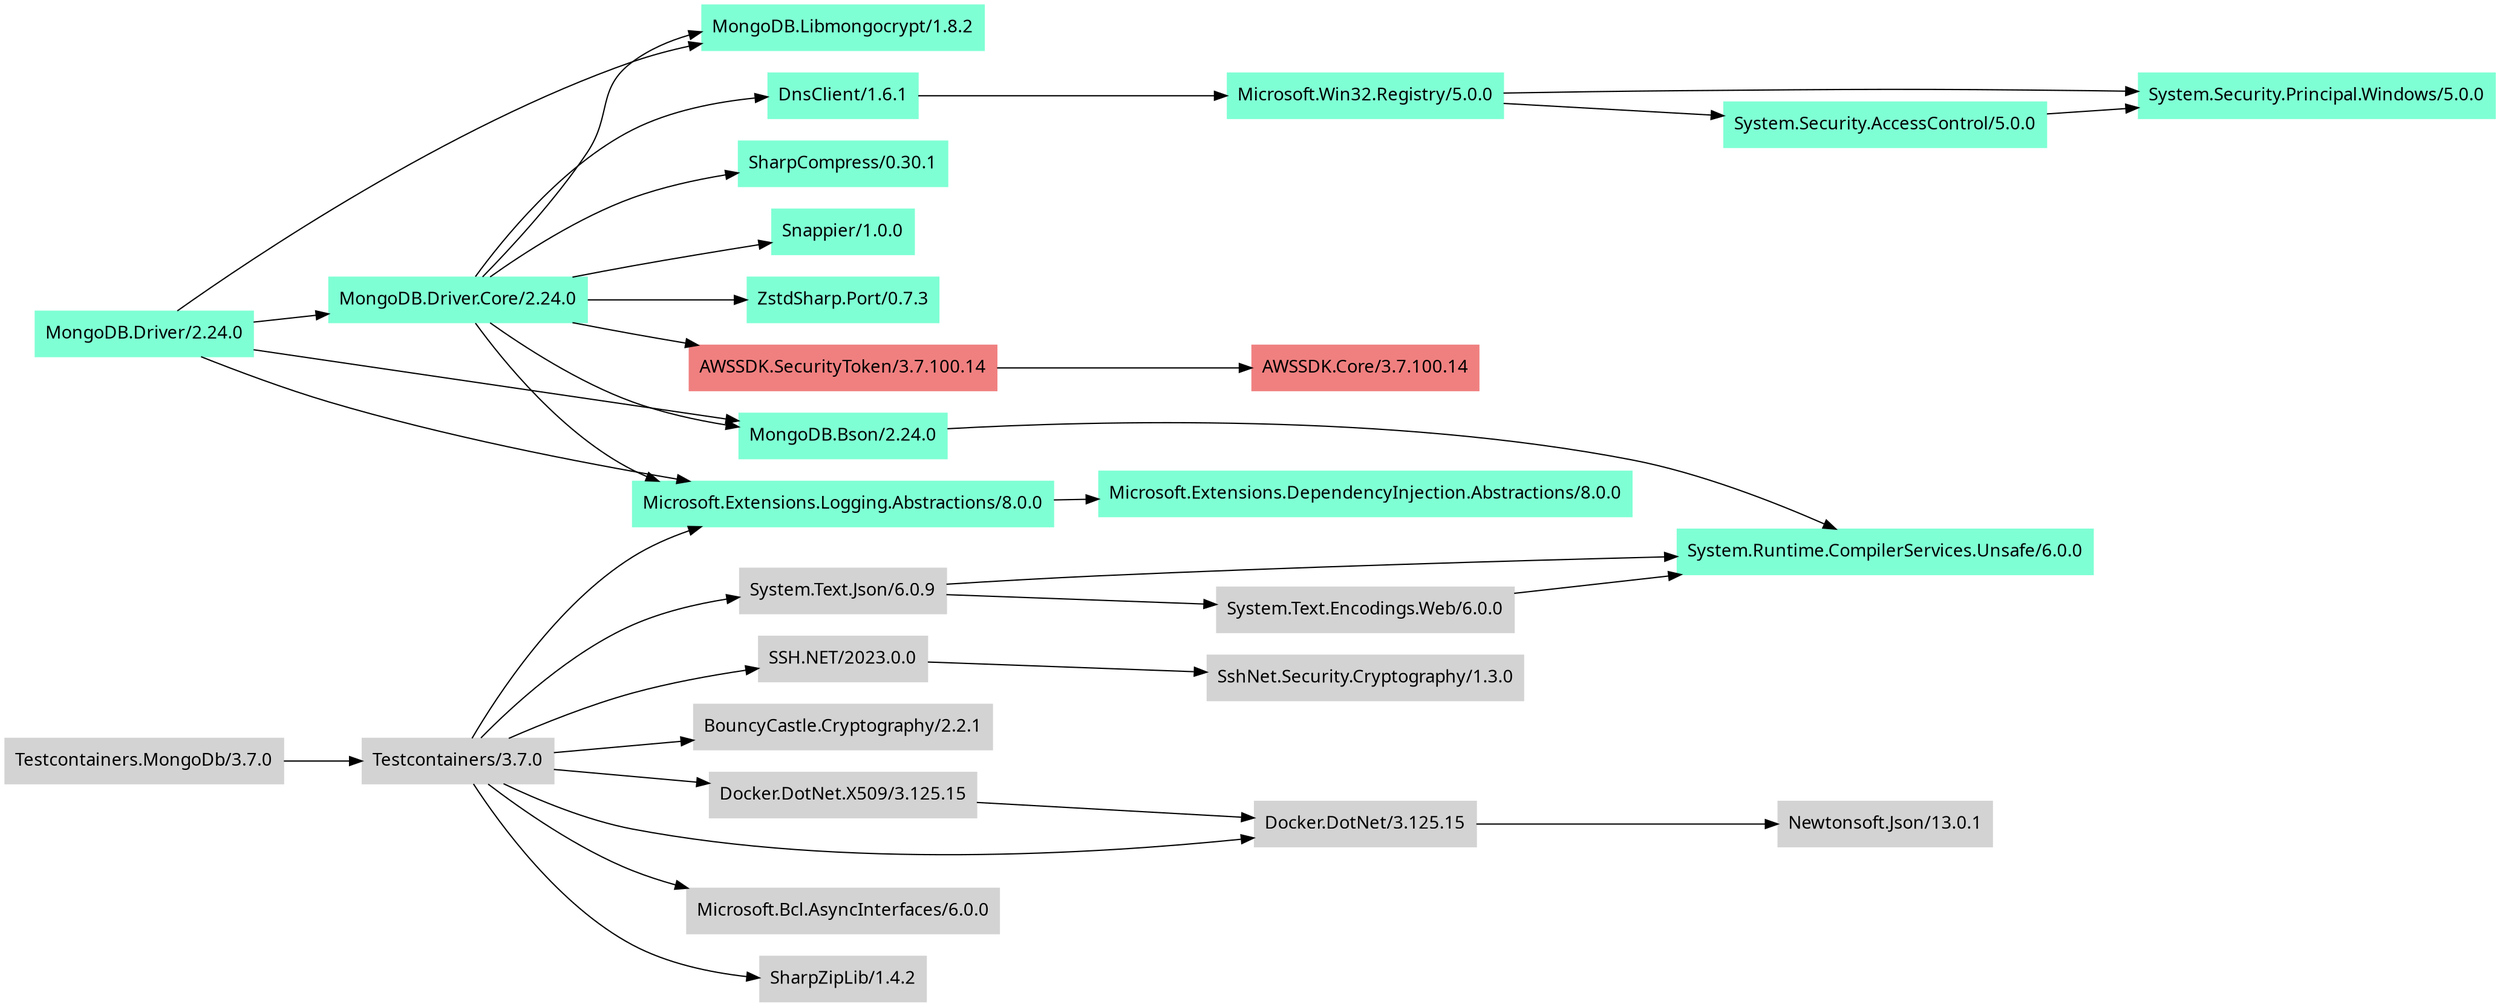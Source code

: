 ﻿# Generated by https://github.com/0xced/Chisel
digraph
{
  rankdir=LR
  node [ fontname = "Segoe UI, sans-serif", shape = box, style = filled, color = aquamarine ]

  "AWSSDK.Core/3.7.100.14" [ color = lightcoral ]
  "AWSSDK.SecurityToken/3.7.100.14" [ color = lightcoral ]
  "BouncyCastle.Cryptography/2.2.1" [ color = lightgray ]
  "DnsClient/1.6.1"
  "Docker.DotNet.X509/3.125.15" [ color = lightgray ]
  "Docker.DotNet/3.125.15" [ color = lightgray ]
  "Microsoft.Bcl.AsyncInterfaces/6.0.0" [ color = lightgray ]
  "Microsoft.Extensions.DependencyInjection.Abstractions/8.0.0"
  "Microsoft.Extensions.Logging.Abstractions/8.0.0"
  "Microsoft.Win32.Registry/5.0.0"
  "MongoDB.Bson/2.24.0"
  "MongoDB.Driver.Core/2.24.0"
  "MongoDB.Driver/2.24.0"
  "MongoDB.Libmongocrypt/1.8.2"
  "Newtonsoft.Json/13.0.1" [ color = lightgray ]
  "SharpCompress/0.30.1"
  "SharpZipLib/1.4.2" [ color = lightgray ]
  "Snappier/1.0.0"
  "SSH.NET/2023.0.0" [ color = lightgray ]
  "SshNet.Security.Cryptography/1.3.0" [ color = lightgray ]
  "System.Runtime.CompilerServices.Unsafe/6.0.0"
  "System.Security.AccessControl/5.0.0"
  "System.Security.Principal.Windows/5.0.0"
  "System.Text.Encodings.Web/6.0.0" [ color = lightgray ]
  "System.Text.Json/6.0.9" [ color = lightgray ]
  "Testcontainers.MongoDb/3.7.0" [ color = lightgray ]
  "Testcontainers/3.7.0" [ color = lightgray ]
  "ZstdSharp.Port/0.7.3"

  "AWSSDK.SecurityToken/3.7.100.14" -> "AWSSDK.Core/3.7.100.14"
  "DnsClient/1.6.1" -> "Microsoft.Win32.Registry/5.0.0"
  "Docker.DotNet.X509/3.125.15" -> "Docker.DotNet/3.125.15"
  "Docker.DotNet/3.125.15" -> "Newtonsoft.Json/13.0.1"
  "Microsoft.Extensions.Logging.Abstractions/8.0.0" -> "Microsoft.Extensions.DependencyInjection.Abstractions/8.0.0"
  "Microsoft.Win32.Registry/5.0.0" -> "System.Security.AccessControl/5.0.0"
  "Microsoft.Win32.Registry/5.0.0" -> "System.Security.Principal.Windows/5.0.0"
  "MongoDB.Bson/2.24.0" -> "System.Runtime.CompilerServices.Unsafe/6.0.0"
  "MongoDB.Driver.Core/2.24.0" -> "AWSSDK.SecurityToken/3.7.100.14"
  "MongoDB.Driver.Core/2.24.0" -> "DnsClient/1.6.1"
  "MongoDB.Driver.Core/2.24.0" -> "Microsoft.Extensions.Logging.Abstractions/8.0.0"
  "MongoDB.Driver.Core/2.24.0" -> "MongoDB.Bson/2.24.0"
  "MongoDB.Driver.Core/2.24.0" -> "MongoDB.Libmongocrypt/1.8.2"
  "MongoDB.Driver.Core/2.24.0" -> "SharpCompress/0.30.1"
  "MongoDB.Driver.Core/2.24.0" -> "Snappier/1.0.0"
  "MongoDB.Driver.Core/2.24.0" -> "ZstdSharp.Port/0.7.3"
  "MongoDB.Driver/2.24.0" -> "Microsoft.Extensions.Logging.Abstractions/8.0.0"
  "MongoDB.Driver/2.24.0" -> "MongoDB.Bson/2.24.0"
  "MongoDB.Driver/2.24.0" -> "MongoDB.Driver.Core/2.24.0"
  "MongoDB.Driver/2.24.0" -> "MongoDB.Libmongocrypt/1.8.2"
  "SSH.NET/2023.0.0" -> "SshNet.Security.Cryptography/1.3.0"
  "System.Security.AccessControl/5.0.0" -> "System.Security.Principal.Windows/5.0.0"
  "System.Text.Encodings.Web/6.0.0" -> "System.Runtime.CompilerServices.Unsafe/6.0.0"
  "System.Text.Json/6.0.9" -> "System.Runtime.CompilerServices.Unsafe/6.0.0"
  "System.Text.Json/6.0.9" -> "System.Text.Encodings.Web/6.0.0"
  "Testcontainers.MongoDb/3.7.0" -> "Testcontainers/3.7.0"
  "Testcontainers/3.7.0" -> "BouncyCastle.Cryptography/2.2.1"
  "Testcontainers/3.7.0" -> "Docker.DotNet.X509/3.125.15"
  "Testcontainers/3.7.0" -> "Docker.DotNet/3.125.15"
  "Testcontainers/3.7.0" -> "Microsoft.Bcl.AsyncInterfaces/6.0.0"
  "Testcontainers/3.7.0" -> "Microsoft.Extensions.Logging.Abstractions/8.0.0"
  "Testcontainers/3.7.0" -> "SharpZipLib/1.4.2"
  "Testcontainers/3.7.0" -> "SSH.NET/2023.0.0"
  "Testcontainers/3.7.0" -> "System.Text.Json/6.0.9"
}
